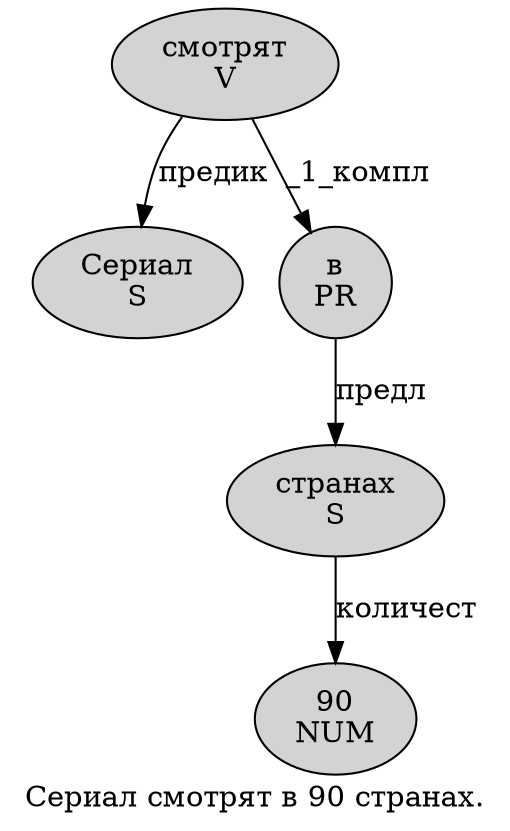digraph SENTENCE_1395 {
	graph [label="Сериал смотрят в 90 странах."]
	node [style=filled]
		0 [label="Сериал
S" color="" fillcolor=lightgray penwidth=1 shape=ellipse]
		1 [label="смотрят
V" color="" fillcolor=lightgray penwidth=1 shape=ellipse]
		2 [label="в
PR" color="" fillcolor=lightgray penwidth=1 shape=ellipse]
		3 [label="90
NUM" color="" fillcolor=lightgray penwidth=1 shape=ellipse]
		4 [label="странах
S" color="" fillcolor=lightgray penwidth=1 shape=ellipse]
			1 -> 0 [label="предик"]
			1 -> 2 [label="_1_компл"]
			4 -> 3 [label="количест"]
			2 -> 4 [label="предл"]
}